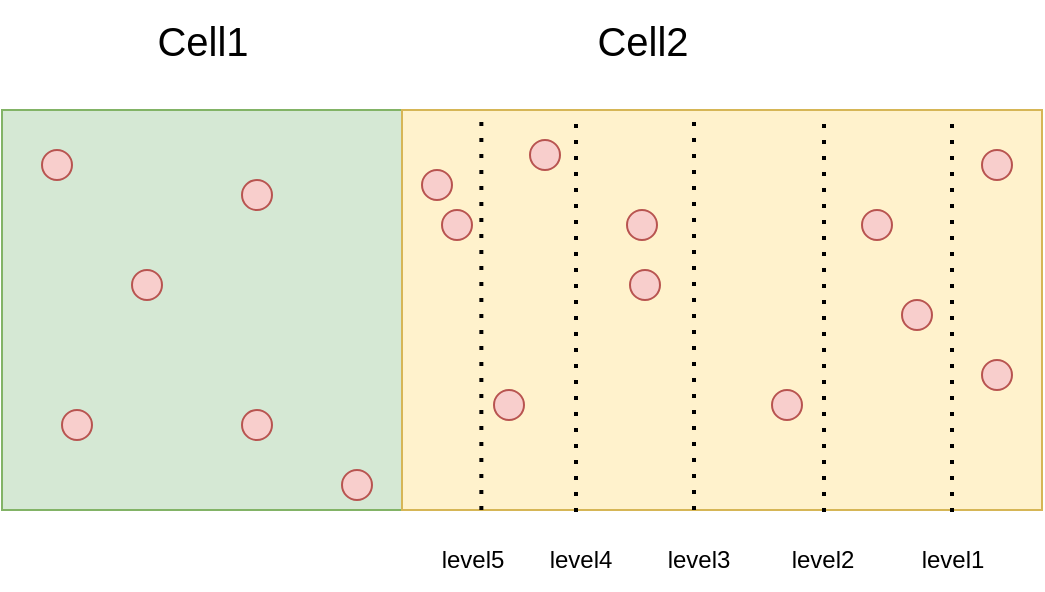 <mxfile version="24.6.2" type="github">
  <diagram name="第 1 页" id="FwQGh0M6uO-ZrZ7qa3tF">
    <mxGraphModel dx="1213" dy="746" grid="1" gridSize="10" guides="1" tooltips="1" connect="1" arrows="1" fold="1" page="1" pageScale="1" pageWidth="827" pageHeight="1169" math="0" shadow="0">
      <root>
        <mxCell id="0" />
        <mxCell id="1" parent="0" />
        <mxCell id="5wqm_s9_9scMqihxWxxf-1" value="" style="rounded=0;whiteSpace=wrap;html=1;fillColor=#d5e8d4;strokeColor=#82b366;" vertex="1" parent="1">
          <mxGeometry x="160" y="280" width="200" height="200" as="geometry" />
        </mxCell>
        <mxCell id="5wqm_s9_9scMqihxWxxf-2" value="" style="rounded=0;whiteSpace=wrap;html=1;fillColor=#fff2cc;strokeColor=#d6b656;" vertex="1" parent="1">
          <mxGeometry x="360" y="280" width="320" height="200" as="geometry" />
        </mxCell>
        <mxCell id="5wqm_s9_9scMqihxWxxf-3" value="Cell1" style="text;html=1;align=center;verticalAlign=middle;resizable=0;points=[];autosize=1;strokeColor=none;fillColor=none;fontSize=20;" vertex="1" parent="1">
          <mxGeometry x="225" y="225" width="70" height="40" as="geometry" />
        </mxCell>
        <mxCell id="5wqm_s9_9scMqihxWxxf-4" value="Cell2" style="text;html=1;align=center;verticalAlign=middle;resizable=0;points=[];autosize=1;strokeColor=none;fillColor=none;fontSize=20;" vertex="1" parent="1">
          <mxGeometry x="445" y="225" width="70" height="40" as="geometry" />
        </mxCell>
        <mxCell id="5wqm_s9_9scMqihxWxxf-5" value="" style="endArrow=none;dashed=1;html=1;dashPattern=1 3;strokeWidth=2;rounded=0;entryX=0.124;entryY=0.002;entryDx=0;entryDy=0;entryPerimeter=0;exitX=0.124;exitY=1;exitDx=0;exitDy=0;exitPerimeter=0;" edge="1" parent="1" source="5wqm_s9_9scMqihxWxxf-2" target="5wqm_s9_9scMqihxWxxf-2">
          <mxGeometry width="50" height="50" relative="1" as="geometry">
            <mxPoint x="400" y="440" as="sourcePoint" />
            <mxPoint x="440" y="490" as="targetPoint" />
          </mxGeometry>
        </mxCell>
        <mxCell id="5wqm_s9_9scMqihxWxxf-6" value="" style="endArrow=none;dashed=1;html=1;dashPattern=1 3;strokeWidth=2;rounded=0;entryX=0.124;entryY=0.002;entryDx=0;entryDy=0;entryPerimeter=0;" edge="1" parent="1">
          <mxGeometry width="50" height="50" relative="1" as="geometry">
            <mxPoint x="447" y="481" as="sourcePoint" />
            <mxPoint x="447" y="281" as="targetPoint" />
          </mxGeometry>
        </mxCell>
        <mxCell id="5wqm_s9_9scMqihxWxxf-7" value="" style="endArrow=none;dashed=1;html=1;dashPattern=1 3;strokeWidth=2;rounded=0;entryX=0.124;entryY=0.002;entryDx=0;entryDy=0;entryPerimeter=0;" edge="1" parent="1">
          <mxGeometry width="50" height="50" relative="1" as="geometry">
            <mxPoint x="506" y="480" as="sourcePoint" />
            <mxPoint x="506" y="280" as="targetPoint" />
          </mxGeometry>
        </mxCell>
        <mxCell id="5wqm_s9_9scMqihxWxxf-8" value="" style="endArrow=none;dashed=1;html=1;dashPattern=1 3;strokeWidth=2;rounded=0;entryX=0.124;entryY=0.002;entryDx=0;entryDy=0;entryPerimeter=0;" edge="1" parent="1">
          <mxGeometry width="50" height="50" relative="1" as="geometry">
            <mxPoint x="571" y="481" as="sourcePoint" />
            <mxPoint x="571" y="281" as="targetPoint" />
          </mxGeometry>
        </mxCell>
        <mxCell id="5wqm_s9_9scMqihxWxxf-9" value="" style="endArrow=none;dashed=1;html=1;dashPattern=1 3;strokeWidth=2;rounded=0;entryX=0.124;entryY=0.002;entryDx=0;entryDy=0;entryPerimeter=0;" edge="1" parent="1">
          <mxGeometry width="50" height="50" relative="1" as="geometry">
            <mxPoint x="635" y="481" as="sourcePoint" />
            <mxPoint x="635" y="281" as="targetPoint" />
          </mxGeometry>
        </mxCell>
        <mxCell id="5wqm_s9_9scMqihxWxxf-10" value="level5" style="text;html=1;align=center;verticalAlign=middle;resizable=0;points=[];autosize=1;strokeColor=none;fillColor=none;" vertex="1" parent="1">
          <mxGeometry x="370" y="490" width="50" height="30" as="geometry" />
        </mxCell>
        <mxCell id="5wqm_s9_9scMqihxWxxf-11" value="level4" style="text;html=1;align=center;verticalAlign=middle;resizable=0;points=[];autosize=1;strokeColor=none;fillColor=none;" vertex="1" parent="1">
          <mxGeometry x="424" y="490" width="50" height="30" as="geometry" />
        </mxCell>
        <mxCell id="5wqm_s9_9scMqihxWxxf-12" value="" style="ellipse;whiteSpace=wrap;html=1;aspect=fixed;fillColor=#f8cecc;strokeColor=#b85450;" vertex="1" parent="1">
          <mxGeometry x="370" y="310" width="15" height="15" as="geometry" />
        </mxCell>
        <mxCell id="5wqm_s9_9scMqihxWxxf-13" value="" style="ellipse;whiteSpace=wrap;html=1;aspect=fixed;fillColor=#f8cecc;strokeColor=#b85450;" vertex="1" parent="1">
          <mxGeometry x="380" y="330" width="15" height="15" as="geometry" />
        </mxCell>
        <mxCell id="5wqm_s9_9scMqihxWxxf-15" value="" style="ellipse;whiteSpace=wrap;html=1;aspect=fixed;fillColor=#f8cecc;strokeColor=#b85450;" vertex="1" parent="1">
          <mxGeometry x="424" y="295" width="15" height="15" as="geometry" />
        </mxCell>
        <mxCell id="5wqm_s9_9scMqihxWxxf-16" value="" style="ellipse;whiteSpace=wrap;html=1;aspect=fixed;fillColor=#f8cecc;strokeColor=#b85450;" vertex="1" parent="1">
          <mxGeometry x="406" y="420" width="15" height="15" as="geometry" />
        </mxCell>
        <mxCell id="5wqm_s9_9scMqihxWxxf-17" value="" style="ellipse;whiteSpace=wrap;html=1;aspect=fixed;fillColor=#f8cecc;strokeColor=#b85450;" vertex="1" parent="1">
          <mxGeometry x="472.5" y="330" width="15" height="15" as="geometry" />
        </mxCell>
        <mxCell id="5wqm_s9_9scMqihxWxxf-18" value="" style="ellipse;whiteSpace=wrap;html=1;aspect=fixed;fillColor=#f8cecc;strokeColor=#b85450;" vertex="1" parent="1">
          <mxGeometry x="474" y="360" width="15" height="15" as="geometry" />
        </mxCell>
        <mxCell id="5wqm_s9_9scMqihxWxxf-19" value="" style="ellipse;whiteSpace=wrap;html=1;aspect=fixed;fillColor=#f8cecc;strokeColor=#b85450;" vertex="1" parent="1">
          <mxGeometry x="180" y="300" width="15" height="15" as="geometry" />
        </mxCell>
        <mxCell id="5wqm_s9_9scMqihxWxxf-20" value="" style="ellipse;whiteSpace=wrap;html=1;aspect=fixed;fillColor=#f8cecc;strokeColor=#b85450;" vertex="1" parent="1">
          <mxGeometry x="225" y="360" width="15" height="15" as="geometry" />
        </mxCell>
        <mxCell id="5wqm_s9_9scMqihxWxxf-24" value="" style="ellipse;whiteSpace=wrap;html=1;aspect=fixed;fillColor=#f8cecc;strokeColor=#b85450;" vertex="1" parent="1">
          <mxGeometry x="280" y="315" width="15" height="15" as="geometry" />
        </mxCell>
        <mxCell id="5wqm_s9_9scMqihxWxxf-29" value="" style="ellipse;whiteSpace=wrap;html=1;aspect=fixed;fillColor=#f8cecc;strokeColor=#b85450;" vertex="1" parent="1">
          <mxGeometry x="330" y="460" width="15" height="15" as="geometry" />
        </mxCell>
        <mxCell id="5wqm_s9_9scMqihxWxxf-33" value="" style="ellipse;whiteSpace=wrap;html=1;aspect=fixed;fillColor=#f8cecc;strokeColor=#b85450;" vertex="1" parent="1">
          <mxGeometry x="280" y="430" width="15" height="15" as="geometry" />
        </mxCell>
        <mxCell id="5wqm_s9_9scMqihxWxxf-34" value="" style="ellipse;whiteSpace=wrap;html=1;aspect=fixed;fillColor=#f8cecc;strokeColor=#b85450;" vertex="1" parent="1">
          <mxGeometry x="190" y="430" width="15" height="15" as="geometry" />
        </mxCell>
        <mxCell id="5wqm_s9_9scMqihxWxxf-35" value="" style="ellipse;whiteSpace=wrap;html=1;aspect=fixed;fillColor=#f8cecc;strokeColor=#b85450;" vertex="1" parent="1">
          <mxGeometry x="545" y="420" width="15" height="15" as="geometry" />
        </mxCell>
        <mxCell id="5wqm_s9_9scMqihxWxxf-36" value="" style="ellipse;whiteSpace=wrap;html=1;aspect=fixed;fillColor=#f8cecc;strokeColor=#b85450;" vertex="1" parent="1">
          <mxGeometry x="590" y="330" width="15" height="15" as="geometry" />
        </mxCell>
        <mxCell id="5wqm_s9_9scMqihxWxxf-37" value="" style="ellipse;whiteSpace=wrap;html=1;aspect=fixed;fillColor=#f8cecc;strokeColor=#b85450;" vertex="1" parent="1">
          <mxGeometry x="610" y="375" width="15" height="15" as="geometry" />
        </mxCell>
        <mxCell id="5wqm_s9_9scMqihxWxxf-38" value="" style="ellipse;whiteSpace=wrap;html=1;aspect=fixed;fillColor=#f8cecc;strokeColor=#b85450;" vertex="1" parent="1">
          <mxGeometry x="650" y="300" width="15" height="15" as="geometry" />
        </mxCell>
        <mxCell id="5wqm_s9_9scMqihxWxxf-39" value="" style="ellipse;whiteSpace=wrap;html=1;aspect=fixed;fillColor=#f8cecc;strokeColor=#b85450;" vertex="1" parent="1">
          <mxGeometry x="650" y="405" width="15" height="15" as="geometry" />
        </mxCell>
        <mxCell id="5wqm_s9_9scMqihxWxxf-41" value="level3" style="text;html=1;align=center;verticalAlign=middle;resizable=0;points=[];autosize=1;strokeColor=none;fillColor=none;" vertex="1" parent="1">
          <mxGeometry x="482.5" y="490" width="50" height="30" as="geometry" />
        </mxCell>
        <mxCell id="5wqm_s9_9scMqihxWxxf-42" value="level2" style="text;html=1;align=center;verticalAlign=middle;resizable=0;points=[];autosize=1;strokeColor=none;fillColor=none;" vertex="1" parent="1">
          <mxGeometry x="545" y="490" width="50" height="30" as="geometry" />
        </mxCell>
        <mxCell id="5wqm_s9_9scMqihxWxxf-43" value="level1" style="text;html=1;align=center;verticalAlign=middle;resizable=0;points=[];autosize=1;strokeColor=none;fillColor=none;" vertex="1" parent="1">
          <mxGeometry x="610" y="490" width="50" height="30" as="geometry" />
        </mxCell>
      </root>
    </mxGraphModel>
  </diagram>
</mxfile>
